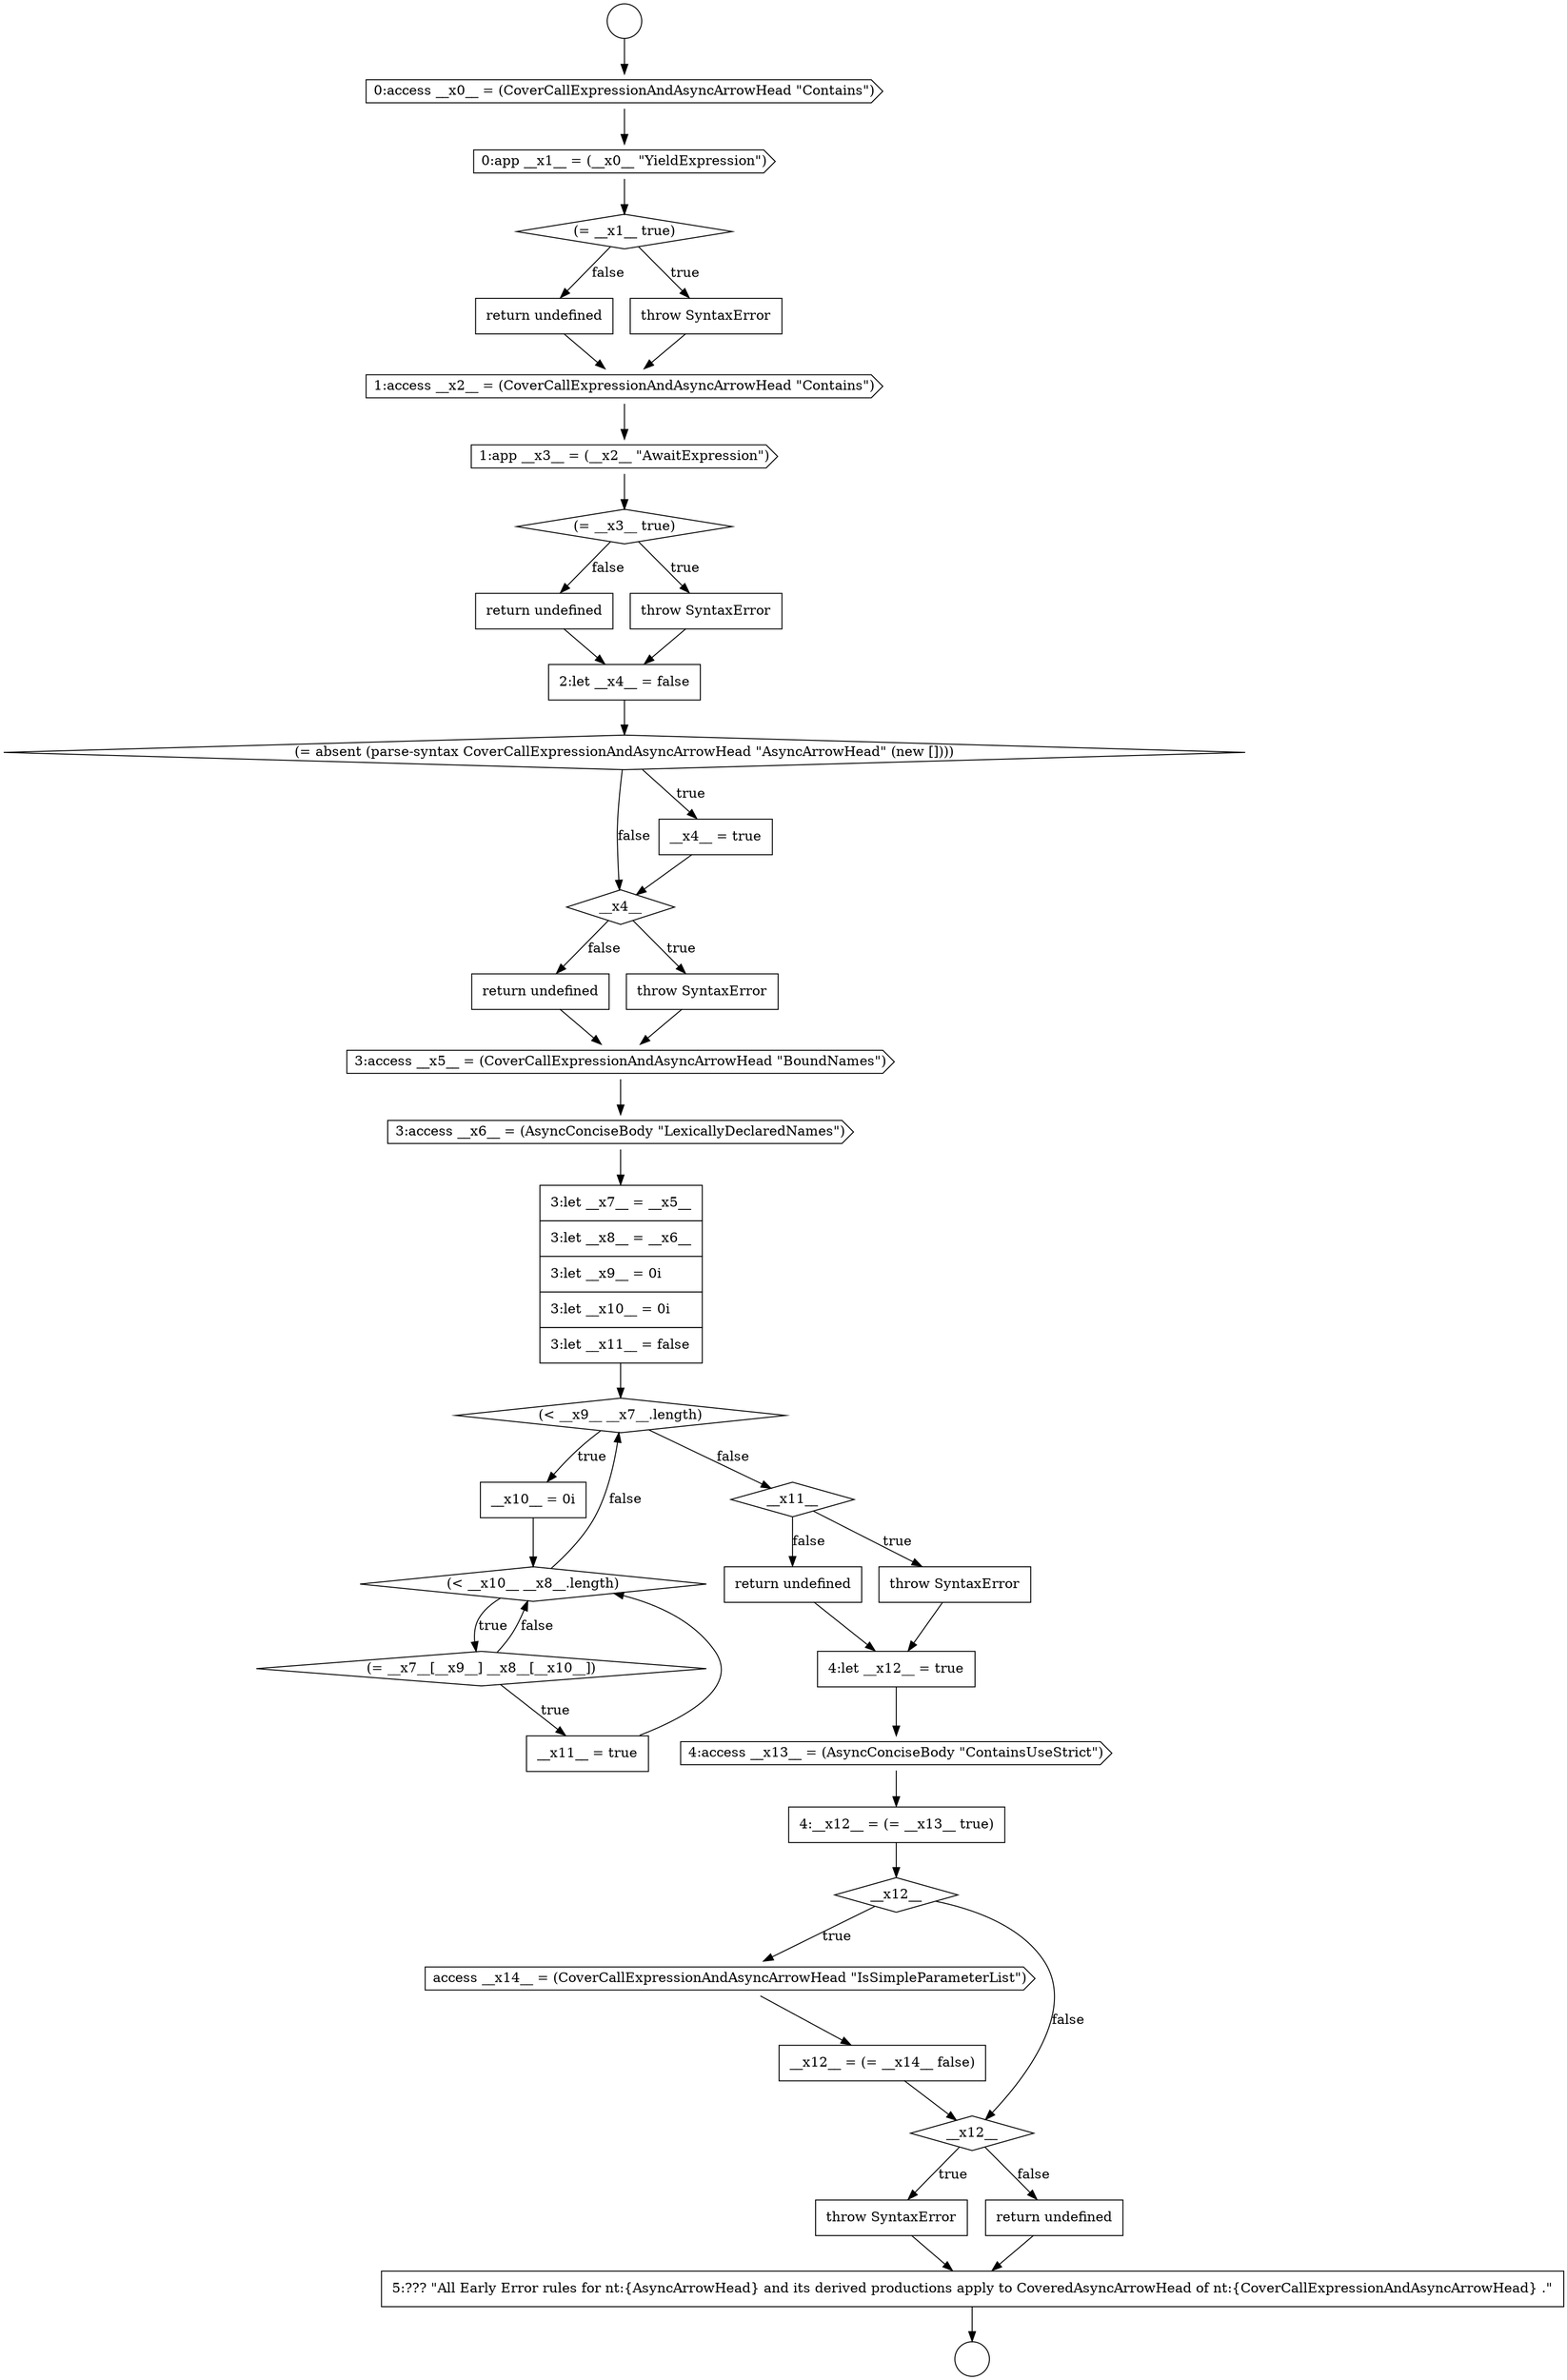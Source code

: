 digraph {
  node19626 [shape=diamond, label=<<font color="black">(= __x1__ true)</font>> color="black" fillcolor="white" style=filled]
  node19658 [shape=none, margin=0, label=<<font color="black">
    <table border="0" cellborder="1" cellspacing="0" cellpadding="10">
      <tr><td align="left">throw SyntaxError</td></tr>
    </table>
  </font>> color="black" fillcolor="white" style=filled]
  node19643 [shape=diamond, label=<<font color="black">(&lt; __x9__ __x7__.length)</font>> color="black" fillcolor="white" style=filled]
  node19629 [shape=cds, label=<<font color="black">1:access __x2__ = (CoverCallExpressionAndAsyncArrowHead &quot;Contains&quot;)</font>> color="black" fillcolor="white" style=filled]
  node19639 [shape=none, margin=0, label=<<font color="black">
    <table border="0" cellborder="1" cellspacing="0" cellpadding="10">
      <tr><td align="left">return undefined</td></tr>
    </table>
  </font>> color="black" fillcolor="white" style=filled]
  node19635 [shape=diamond, label=<<font color="black">(= absent (parse-syntax CoverCallExpressionAndAsyncArrowHead &quot;AsyncArrowHead&quot; (new [])))</font>> color="black" fillcolor="white" style=filled]
  node19652 [shape=cds, label=<<font color="black">4:access __x13__ = (AsyncConciseBody &quot;ContainsUseStrict&quot;)</font>> color="black" fillcolor="white" style=filled]
  node19647 [shape=none, margin=0, label=<<font color="black">
    <table border="0" cellborder="1" cellspacing="0" cellpadding="10">
      <tr><td align="left">__x11__ = true</td></tr>
    </table>
  </font>> color="black" fillcolor="white" style=filled]
  node19659 [shape=none, margin=0, label=<<font color="black">
    <table border="0" cellborder="1" cellspacing="0" cellpadding="10">
      <tr><td align="left">return undefined</td></tr>
    </table>
  </font>> color="black" fillcolor="white" style=filled]
  node19638 [shape=none, margin=0, label=<<font color="black">
    <table border="0" cellborder="1" cellspacing="0" cellpadding="10">
      <tr><td align="left">throw SyntaxError</td></tr>
    </table>
  </font>> color="black" fillcolor="white" style=filled]
  node19634 [shape=none, margin=0, label=<<font color="black">
    <table border="0" cellborder="1" cellspacing="0" cellpadding="10">
      <tr><td align="left">2:let __x4__ = false</td></tr>
    </table>
  </font>> color="black" fillcolor="white" style=filled]
  node19660 [shape=none, margin=0, label=<<font color="black">
    <table border="0" cellborder="1" cellspacing="0" cellpadding="10">
      <tr><td align="left">5:??? &quot;All Early Error rules for nt:{AsyncArrowHead} and its derived productions apply to CoveredAsyncArrowHead of nt:{CoverCallExpressionAndAsyncArrowHead} .&quot;</td></tr>
    </table>
  </font>> color="black" fillcolor="white" style=filled]
  node19628 [shape=none, margin=0, label=<<font color="black">
    <table border="0" cellborder="1" cellspacing="0" cellpadding="10">
      <tr><td align="left">return undefined</td></tr>
    </table>
  </font>> color="black" fillcolor="white" style=filled]
  node19654 [shape=diamond, label=<<font color="black">__x12__</font>> color="black" fillcolor="white" style=filled]
  node19637 [shape=diamond, label=<<font color="black">__x4__</font>> color="black" fillcolor="white" style=filled]
  node19640 [shape=cds, label=<<font color="black">3:access __x5__ = (CoverCallExpressionAndAsyncArrowHead &quot;BoundNames&quot;)</font>> color="black" fillcolor="white" style=filled]
  node19623 [shape=circle label=" " color="black" fillcolor="white" style=filled]
  node19649 [shape=none, margin=0, label=<<font color="black">
    <table border="0" cellborder="1" cellspacing="0" cellpadding="10">
      <tr><td align="left">throw SyntaxError</td></tr>
    </table>
  </font>> color="black" fillcolor="white" style=filled]
  node19636 [shape=none, margin=0, label=<<font color="black">
    <table border="0" cellborder="1" cellspacing="0" cellpadding="10">
      <tr><td align="left">__x4__ = true</td></tr>
    </table>
  </font>> color="black" fillcolor="white" style=filled]
  node19653 [shape=none, margin=0, label=<<font color="black">
    <table border="0" cellborder="1" cellspacing="0" cellpadding="10">
      <tr><td align="left">4:__x12__ = (= __x13__ true)</td></tr>
    </table>
  </font>> color="black" fillcolor="white" style=filled]
  node19655 [shape=cds, label=<<font color="black">access __x14__ = (CoverCallExpressionAndAsyncArrowHead &quot;IsSimpleParameterList&quot;)</font>> color="black" fillcolor="white" style=filled]
  node19630 [shape=cds, label=<<font color="black">1:app __x3__ = (__x2__ &quot;AwaitExpression&quot;)</font>> color="black" fillcolor="white" style=filled]
  node19644 [shape=none, margin=0, label=<<font color="black">
    <table border="0" cellborder="1" cellspacing="0" cellpadding="10">
      <tr><td align="left">__x10__ = 0i</td></tr>
    </table>
  </font>> color="black" fillcolor="white" style=filled]
  node19627 [shape=none, margin=0, label=<<font color="black">
    <table border="0" cellborder="1" cellspacing="0" cellpadding="10">
      <tr><td align="left">throw SyntaxError</td></tr>
    </table>
  </font>> color="black" fillcolor="white" style=filled]
  node19648 [shape=diamond, label=<<font color="black">__x11__</font>> color="black" fillcolor="white" style=filled]
  node19631 [shape=diamond, label=<<font color="black">(= __x3__ true)</font>> color="black" fillcolor="white" style=filled]
  node19641 [shape=cds, label=<<font color="black">3:access __x6__ = (AsyncConciseBody &quot;LexicallyDeclaredNames&quot;)</font>> color="black" fillcolor="white" style=filled]
  node19651 [shape=none, margin=0, label=<<font color="black">
    <table border="0" cellborder="1" cellspacing="0" cellpadding="10">
      <tr><td align="left">4:let __x12__ = true</td></tr>
    </table>
  </font>> color="black" fillcolor="white" style=filled]
  node19650 [shape=none, margin=0, label=<<font color="black">
    <table border="0" cellborder="1" cellspacing="0" cellpadding="10">
      <tr><td align="left">return undefined</td></tr>
    </table>
  </font>> color="black" fillcolor="white" style=filled]
  node19656 [shape=none, margin=0, label=<<font color="black">
    <table border="0" cellborder="1" cellspacing="0" cellpadding="10">
      <tr><td align="left">__x12__ = (= __x14__ false)</td></tr>
    </table>
  </font>> color="black" fillcolor="white" style=filled]
  node19633 [shape=none, margin=0, label=<<font color="black">
    <table border="0" cellborder="1" cellspacing="0" cellpadding="10">
      <tr><td align="left">return undefined</td></tr>
    </table>
  </font>> color="black" fillcolor="white" style=filled]
  node19624 [shape=cds, label=<<font color="black">0:access __x0__ = (CoverCallExpressionAndAsyncArrowHead &quot;Contains&quot;)</font>> color="black" fillcolor="white" style=filled]
  node19646 [shape=diamond, label=<<font color="black">(= __x7__[__x9__] __x8__[__x10__])</font>> color="black" fillcolor="white" style=filled]
  node19657 [shape=diamond, label=<<font color="black">__x12__</font>> color="black" fillcolor="white" style=filled]
  node19625 [shape=cds, label=<<font color="black">0:app __x1__ = (__x0__ &quot;YieldExpression&quot;)</font>> color="black" fillcolor="white" style=filled]
  node19622 [shape=circle label=" " color="black" fillcolor="white" style=filled]
  node19632 [shape=none, margin=0, label=<<font color="black">
    <table border="0" cellborder="1" cellspacing="0" cellpadding="10">
      <tr><td align="left">throw SyntaxError</td></tr>
    </table>
  </font>> color="black" fillcolor="white" style=filled]
  node19642 [shape=none, margin=0, label=<<font color="black">
    <table border="0" cellborder="1" cellspacing="0" cellpadding="10">
      <tr><td align="left">3:let __x7__ = __x5__</td></tr>
      <tr><td align="left">3:let __x8__ = __x6__</td></tr>
      <tr><td align="left">3:let __x9__ = 0i</td></tr>
      <tr><td align="left">3:let __x10__ = 0i</td></tr>
      <tr><td align="left">3:let __x11__ = false</td></tr>
    </table>
  </font>> color="black" fillcolor="white" style=filled]
  node19645 [shape=diamond, label=<<font color="black">(&lt; __x10__ __x8__.length)</font>> color="black" fillcolor="white" style=filled]
  node19634 -> node19635 [ color="black"]
  node19654 -> node19655 [label=<<font color="black">true</font>> color="black"]
  node19654 -> node19657 [label=<<font color="black">false</font>> color="black"]
  node19644 -> node19645 [ color="black"]
  node19659 -> node19660 [ color="black"]
  node19639 -> node19640 [ color="black"]
  node19647 -> node19645 [ color="black"]
  node19656 -> node19657 [ color="black"]
  node19627 -> node19629 [ color="black"]
  node19622 -> node19624 [ color="black"]
  node19643 -> node19644 [label=<<font color="black">true</font>> color="black"]
  node19643 -> node19648 [label=<<font color="black">false</font>> color="black"]
  node19632 -> node19634 [ color="black"]
  node19626 -> node19627 [label=<<font color="black">true</font>> color="black"]
  node19626 -> node19628 [label=<<font color="black">false</font>> color="black"]
  node19660 -> node19623 [ color="black"]
  node19631 -> node19632 [label=<<font color="black">true</font>> color="black"]
  node19631 -> node19633 [label=<<font color="black">false</font>> color="black"]
  node19650 -> node19651 [ color="black"]
  node19635 -> node19636 [label=<<font color="black">true</font>> color="black"]
  node19635 -> node19637 [label=<<font color="black">false</font>> color="black"]
  node19642 -> node19643 [ color="black"]
  node19641 -> node19642 [ color="black"]
  node19629 -> node19630 [ color="black"]
  node19637 -> node19638 [label=<<font color="black">true</font>> color="black"]
  node19637 -> node19639 [label=<<font color="black">false</font>> color="black"]
  node19640 -> node19641 [ color="black"]
  node19653 -> node19654 [ color="black"]
  node19657 -> node19658 [label=<<font color="black">true</font>> color="black"]
  node19657 -> node19659 [label=<<font color="black">false</font>> color="black"]
  node19625 -> node19626 [ color="black"]
  node19649 -> node19651 [ color="black"]
  node19652 -> node19653 [ color="black"]
  node19630 -> node19631 [ color="black"]
  node19633 -> node19634 [ color="black"]
  node19646 -> node19647 [label=<<font color="black">true</font>> color="black"]
  node19646 -> node19645 [label=<<font color="black">false</font>> color="black"]
  node19624 -> node19625 [ color="black"]
  node19655 -> node19656 [ color="black"]
  node19638 -> node19640 [ color="black"]
  node19651 -> node19652 [ color="black"]
  node19648 -> node19649 [label=<<font color="black">true</font>> color="black"]
  node19648 -> node19650 [label=<<font color="black">false</font>> color="black"]
  node19628 -> node19629 [ color="black"]
  node19636 -> node19637 [ color="black"]
  node19658 -> node19660 [ color="black"]
  node19645 -> node19646 [label=<<font color="black">true</font>> color="black"]
  node19645 -> node19643 [label=<<font color="black">false</font>> color="black"]
}
